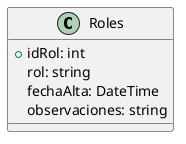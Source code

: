 @startuml Roles
class Roles{
    +idRol: int
    rol: string
    fechaAlta: DateTime
    observaciones: string
}
@enduml